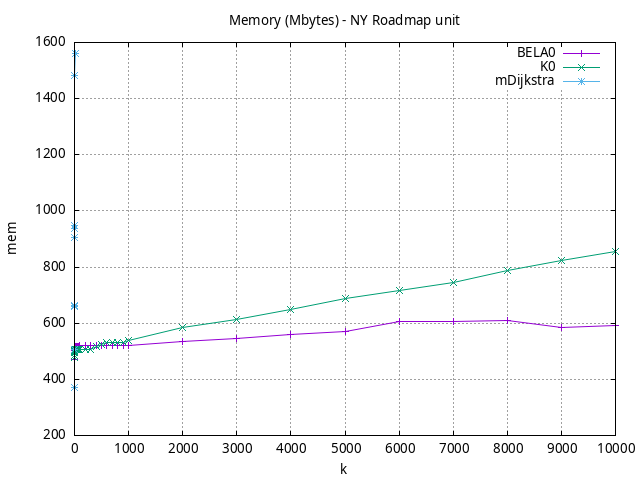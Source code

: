 #!/usr/bin/gnuplot
# -*- coding: utf-8 -*-
#
# results/roadmap/unit/NY/USA-road-d.NY.brute-force.mem.gnuplot
#
# Started on 01/09/2024 14:29:55
# Author: Carlos Linares López
set grid
set xlabel "k"
set ylabel "mem"

set title "Memory (Mbytes) - NY Roadmap unit"

set terminal png enhanced font "Ariel,10"
set output 'USA-road-d.NY.brute-force.mem.png'

plot "-" title "BELA0"      with linesp, "-" title "K0"      with linesp, "-" title "mDijkstra"      with linesp

	1 471.03
	2 504.29
	3 511.0
	4 511.0
	5 511.0
	6 511.0
	7 511.0
	8 511.0
	9 511.0
	10 513.64
	20 516.71
	30 517.0
	40 517.0
	50 517.0
	60 517.0
	70 517.0
	80 517.0
	90 517.0
	100 520.16
	200 522.0
	300 522.0
	400 522.0
	500 522.0
	600 522.0
	700 522.0
	800 522.0
	900 522.0
	1000 522.0
	2000 535.25
	3000 544.0
	4000 558.38
	5000 571.25
	6000 606.03
	7000 606.89
	8000 609.7
	9000 585.15
	10000 592.41
end
	1 479.54
	2 484.0
	3 486.23
	4 495.29
	5 501.0
	6 501.0
	7 502.74
	8 507.0
	9 507.0
	10 507.0
	20 507.0
	30 505.92
	40 507.0
	50 506.49
	60 505.46
	70 505.92
	80 507.09
	90 506.21
	100 506.69
	200 505.91
	300 507.77
	400 517.88
	500 525.2
	600 530.72
	700 533.0
	800 530.43
	900 530.88
	1000 539.32
	2000 584.5
	3000 612.41
	4000 648.35
	5000 686.97
	6000 717.01
	7000 743.61
	8000 788.15
	9000 822.69
	10000 854.62
end
	1 370.77
	2 506.81
	3 658.23
	4 663.73
	5 906.1
	6 946.33
	7 939.0
	8 938.72
	9 1483.12
	10 1562.25
end

